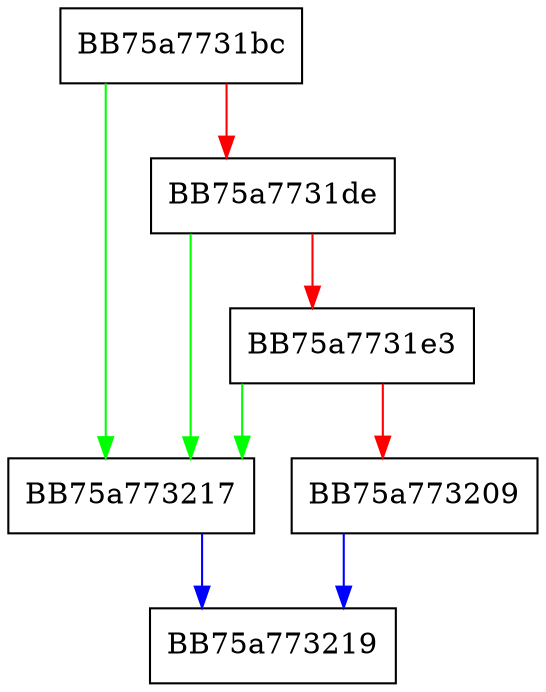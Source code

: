 digraph _create_locale {
  node [shape="box"];
  graph [splines=ortho];
  BB75a7731bc -> BB75a773217 [color="green"];
  BB75a7731bc -> BB75a7731de [color="red"];
  BB75a7731de -> BB75a773217 [color="green"];
  BB75a7731de -> BB75a7731e3 [color="red"];
  BB75a7731e3 -> BB75a773217 [color="green"];
  BB75a7731e3 -> BB75a773209 [color="red"];
  BB75a773209 -> BB75a773219 [color="blue"];
  BB75a773217 -> BB75a773219 [color="blue"];
}